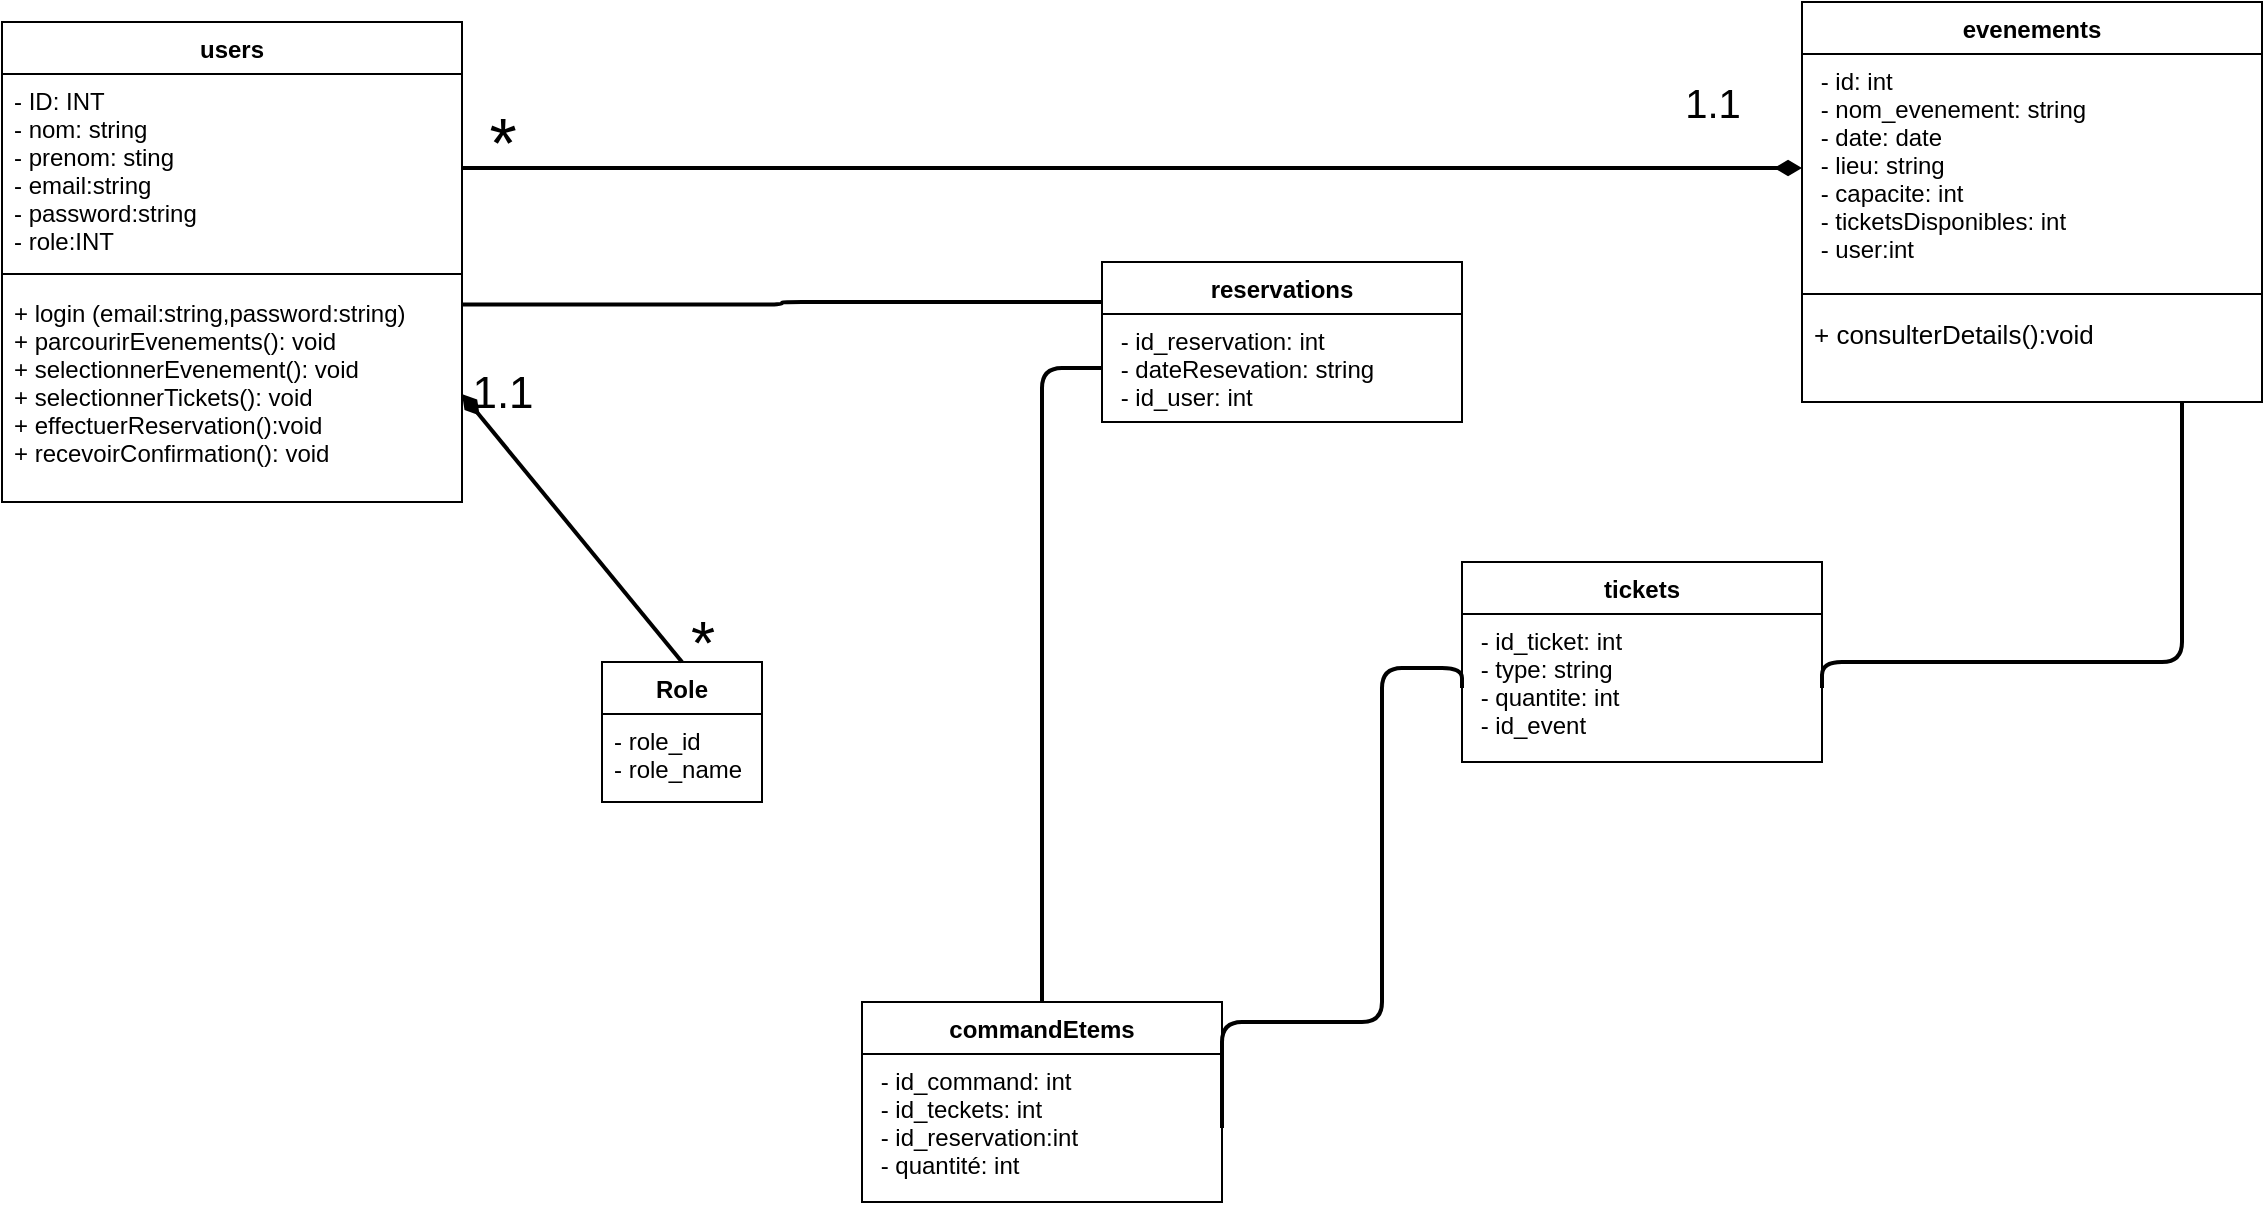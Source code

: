 <mxfile>
    <diagram id="fP7OkiOjimIXTBoEDh2s" name="Page-1">
        <mxGraphModel dx="1485" dy="532" grid="1" gridSize="10" guides="1" tooltips="1" connect="1" arrows="1" fold="1" page="0" pageScale="1" pageWidth="850" pageHeight="1100" math="0" shadow="0">
            <root>
                <mxCell id="0"/>
                <mxCell id="1" parent="0"/>
                <mxCell id="2" value="users" style="swimlane;fontStyle=1;align=center;verticalAlign=top;childLayout=stackLayout;horizontal=1;startSize=26;horizontalStack=0;resizeParent=1;resizeParentMax=0;resizeLast=0;collapsible=1;marginBottom=0;" parent="1" vertex="1">
                    <mxGeometry x="-90" y="110" width="230" height="240" as="geometry"/>
                </mxCell>
                <mxCell id="3" value="- ID: INT&#10;- nom: string&#10;- prenom: sting&#10;- email:string&#10;- password:string&#10;- role:INT" style="text;strokeColor=none;fillColor=none;align=left;verticalAlign=top;spacingLeft=4;spacingRight=4;overflow=hidden;rotatable=0;points=[[0,0.5],[1,0.5]];portConstraint=eastwest;" parent="2" vertex="1">
                    <mxGeometry y="26" width="230" height="94" as="geometry"/>
                </mxCell>
                <mxCell id="4" value="" style="line;strokeWidth=1;fillColor=none;align=left;verticalAlign=middle;spacingTop=-1;spacingLeft=3;spacingRight=3;rotatable=0;labelPosition=right;points=[];portConstraint=eastwest;strokeColor=inherit;" parent="2" vertex="1">
                    <mxGeometry y="120" width="230" height="12" as="geometry"/>
                </mxCell>
                <mxCell id="5" value="+ login (email:string,password:string)&#10;+ parcourirEvenements(): void      &#10;+ selectionnerEvenement(): void    &#10;+ selectionnerTickets(): void   &#10;+ effectuerReservation():void   &#10;+ recevoirConfirmation(): void&#10;" style="text;strokeColor=none;fillColor=none;align=left;verticalAlign=top;spacingLeft=4;spacingRight=4;overflow=hidden;rotatable=0;points=[[0,0.5],[1,0.5]];portConstraint=eastwest;fontSize=12;" parent="2" vertex="1">
                    <mxGeometry y="132" width="230" height="108" as="geometry"/>
                </mxCell>
                <mxCell id="8" value="evenements" style="swimlane;fontStyle=1;align=center;verticalAlign=top;childLayout=stackLayout;horizontal=1;startSize=26;horizontalStack=0;resizeParent=1;resizeParentMax=0;resizeLast=0;collapsible=1;marginBottom=0;" parent="1" vertex="1">
                    <mxGeometry x="810" y="100" width="230" height="200" as="geometry"/>
                </mxCell>
                <mxCell id="9" value=" - id: int                &#10; - nom_evenement: string            &#10; - date: date                       &#10; - lieu: string                     &#10; - capacite: int                    &#10; - ticketsDisponibles: int  &#10; - user:int" style="text;strokeColor=none;fillColor=none;align=left;verticalAlign=top;spacingLeft=4;spacingRight=4;overflow=hidden;rotatable=0;points=[[0,0.5],[1,0.5]];portConstraint=eastwest;" parent="8" vertex="1">
                    <mxGeometry y="26" width="230" height="114" as="geometry"/>
                </mxCell>
                <mxCell id="10" value="" style="line;strokeWidth=1;fillColor=none;align=left;verticalAlign=middle;spacingTop=-1;spacingLeft=3;spacingRight=3;rotatable=0;labelPosition=right;points=[];portConstraint=eastwest;strokeColor=inherit;" parent="8" vertex="1">
                    <mxGeometry y="140" width="230" height="12" as="geometry"/>
                </mxCell>
                <mxCell id="11" value="+ consulterDetails():void&#10;" style="text;strokeColor=none;fillColor=none;align=left;verticalAlign=top;spacingLeft=4;spacingRight=4;overflow=hidden;rotatable=0;points=[[0,0.5],[1,0.5]];portConstraint=eastwest;fontSize=13;" parent="8" vertex="1">
                    <mxGeometry y="152" width="230" height="48" as="geometry"/>
                </mxCell>
                <mxCell id="12" value="tickets" style="swimlane;fontStyle=1;align=center;verticalAlign=top;childLayout=stackLayout;horizontal=1;startSize=26;horizontalStack=0;resizeParent=1;resizeParentMax=0;resizeLast=0;collapsible=1;marginBottom=0;" parent="1" vertex="1">
                    <mxGeometry x="640" y="380" width="180" height="100" as="geometry"/>
                </mxCell>
                <mxCell id="13" value=" - id_ticket: int                   &#10; - type: string                   &#10; - quantite: int  &#10; - id_event" style="text;strokeColor=none;fillColor=none;align=left;verticalAlign=top;spacingLeft=4;spacingRight=4;overflow=hidden;rotatable=0;points=[[0,0.5],[1,0.5]];portConstraint=eastwest;" parent="12" vertex="1">
                    <mxGeometry y="26" width="180" height="74" as="geometry"/>
                </mxCell>
                <mxCell id="18" value="Role" style="swimlane;fontStyle=1;align=center;verticalAlign=top;childLayout=stackLayout;horizontal=1;startSize=26;horizontalStack=0;resizeParent=1;resizeParentMax=0;resizeLast=0;collapsible=1;marginBottom=0;" parent="1" vertex="1">
                    <mxGeometry x="210" y="430" width="80" height="70" as="geometry"/>
                </mxCell>
                <mxCell id="19" value="- role_id &#10;- role_name" style="text;strokeColor=none;fillColor=none;align=left;verticalAlign=top;spacingLeft=4;spacingRight=4;overflow=hidden;rotatable=0;points=[[0,0.5],[1,0.5]];portConstraint=eastwest;" parent="18" vertex="1">
                    <mxGeometry y="26" width="80" height="44" as="geometry"/>
                </mxCell>
                <mxCell id="29" value="reservations" style="swimlane;fontStyle=1;align=center;verticalAlign=top;childLayout=stackLayout;horizontal=1;startSize=26;horizontalStack=0;resizeParent=1;resizeParentMax=0;resizeLast=0;collapsible=1;marginBottom=0;" parent="1" vertex="1">
                    <mxGeometry x="460" y="230" width="180" height="80" as="geometry"/>
                </mxCell>
                <mxCell id="30" value=" - id_reservation: int                   &#10; - dateResevation: string                   &#10; - id_user: int  " style="text;strokeColor=none;fillColor=none;align=left;verticalAlign=top;spacingLeft=4;spacingRight=4;overflow=hidden;rotatable=0;points=[[0,0.5],[1,0.5]];portConstraint=eastwest;" parent="29" vertex="1">
                    <mxGeometry y="26" width="180" height="54" as="geometry"/>
                </mxCell>
                <mxCell id="31" value="commandEtems" style="swimlane;fontStyle=1;align=center;verticalAlign=top;childLayout=stackLayout;horizontal=1;startSize=26;horizontalStack=0;resizeParent=1;resizeParentMax=0;resizeLast=0;collapsible=1;marginBottom=0;" parent="1" vertex="1">
                    <mxGeometry x="340" y="600" width="180" height="100" as="geometry"/>
                </mxCell>
                <mxCell id="32" value=" - id_command: int&#10; - id_teckets: int&#10; - id_reservation:int                                      &#10; - quantité: int  " style="text;strokeColor=none;fillColor=none;align=left;verticalAlign=top;spacingLeft=4;spacingRight=4;overflow=hidden;rotatable=0;points=[[0,0.5],[1,0.5]];portConstraint=eastwest;" parent="31" vertex="1">
                    <mxGeometry y="26" width="180" height="74" as="geometry"/>
                </mxCell>
                <mxCell id="37" value="" style="endArrow=none;startArrow=diamondThin;endFill=0;startFill=1;html=1;verticalAlign=bottom;labelBackgroundColor=none;strokeWidth=2;startSize=8;endSize=8;fontSize=13;exitX=0;exitY=0.5;exitDx=0;exitDy=0;" parent="1" source="9" target="3" edge="1">
                    <mxGeometry width="160" relative="1" as="geometry">
                        <mxPoint x="490" y="100" as="sourcePoint"/>
                        <mxPoint x="550" y="220" as="targetPoint"/>
                    </mxGeometry>
                </mxCell>
                <mxCell id="38" value="" style="endArrow=none;startArrow=diamondThin;endFill=0;startFill=1;html=1;verticalAlign=bottom;labelBackgroundColor=none;strokeWidth=2;startSize=8;endSize=8;fontSize=13;entryX=0.5;entryY=0;entryDx=0;entryDy=0;exitX=1;exitY=0.5;exitDx=0;exitDy=0;" parent="1" source="5" target="18" edge="1">
                    <mxGeometry width="160" relative="1" as="geometry">
                        <mxPoint x="140" y="300" as="sourcePoint"/>
                        <mxPoint x="110.0" y="349.998" as="targetPoint"/>
                        <Array as="points"/>
                    </mxGeometry>
                </mxCell>
                <mxCell id="39" value="" style="endArrow=none;html=1;edgeStyle=orthogonalEdgeStyle;strokeWidth=2;fontSize=13;entryX=0.5;entryY=0;entryDx=0;entryDy=0;exitX=0;exitY=0.5;exitDx=0;exitDy=0;" parent="1" source="30" target="31" edge="1">
                    <mxGeometry relative="1" as="geometry">
                        <mxPoint x="390" y="250" as="sourcePoint"/>
                        <mxPoint x="550" y="250" as="targetPoint"/>
                    </mxGeometry>
                </mxCell>
                <mxCell id="42" value="" style="endArrow=none;html=1;edgeStyle=orthogonalEdgeStyle;strokeWidth=2;fontSize=13;entryX=0;entryY=0.25;entryDx=0;entryDy=0;exitX=0.999;exitY=0.086;exitDx=0;exitDy=0;exitPerimeter=0;" parent="1" source="5" target="29" edge="1">
                    <mxGeometry relative="1" as="geometry">
                        <mxPoint x="560.0" y="293.0" as="sourcePoint"/>
                        <mxPoint x="490.0" y="400" as="targetPoint"/>
                    </mxGeometry>
                </mxCell>
                <mxCell id="43" value="" style="endArrow=none;html=1;edgeStyle=orthogonalEdgeStyle;strokeWidth=2;fontSize=13;entryX=1;entryY=0.5;entryDx=0;entryDy=0;exitX=0;exitY=0.5;exitDx=0;exitDy=0;" parent="1" source="13" target="32" edge="1">
                    <mxGeometry relative="1" as="geometry">
                        <mxPoint x="470" y="293" as="sourcePoint"/>
                        <mxPoint x="440" y="610" as="targetPoint"/>
                        <Array as="points">
                            <mxPoint x="600" y="433"/>
                            <mxPoint x="600" y="610"/>
                            <mxPoint x="520" y="610"/>
                        </Array>
                    </mxGeometry>
                </mxCell>
                <mxCell id="47" value="" style="endArrow=none;html=1;edgeStyle=orthogonalEdgeStyle;strokeWidth=2;fontSize=13;exitX=1;exitY=0.5;exitDx=0;exitDy=0;" parent="1" source="13" target="11" edge="1">
                    <mxGeometry relative="1" as="geometry">
                        <mxPoint x="840" y="430" as="sourcePoint"/>
                        <mxPoint x="1000" y="310" as="targetPoint"/>
                        <Array as="points">
                            <mxPoint x="820" y="430"/>
                            <mxPoint x="1000" y="430"/>
                        </Array>
                    </mxGeometry>
                </mxCell>
                <mxCell id="48" value="&lt;font style=&quot;font-size: 35px;&quot;&gt;*&lt;/font&gt;" style="text;html=1;align=center;verticalAlign=middle;resizable=0;points=[];autosize=1;strokeColor=none;fillColor=none;strokeWidth=7;perimeterSpacing=3;" parent="1" vertex="1">
                    <mxGeometry x="140" y="140" width="40" height="60" as="geometry"/>
                </mxCell>
                <mxCell id="49" value="1.1" style="text;html=1;align=center;verticalAlign=middle;resizable=0;points=[];autosize=1;strokeColor=none;fillColor=none;fontSize=20;" parent="1" vertex="1">
                    <mxGeometry x="740" y="130" width="50" height="40" as="geometry"/>
                </mxCell>
                <mxCell id="51" value="&lt;font style=&quot;font-size: 22px;&quot;&gt;1.1&lt;/font&gt;" style="text;html=1;align=center;verticalAlign=middle;resizable=0;points=[];autosize=1;strokeColor=none;fillColor=none;fontSize=35;" parent="1" vertex="1">
                    <mxGeometry x="135" y="260" width="50" height="60" as="geometry"/>
                </mxCell>
                <mxCell id="52" value="&lt;font style=&quot;font-size: 31px;&quot;&gt;*&lt;/font&gt;" style="text;html=1;align=center;verticalAlign=middle;resizable=0;points=[];autosize=1;strokeColor=none;fillColor=none;fontSize=22;" parent="1" vertex="1">
                    <mxGeometry x="240" y="395" width="40" height="50" as="geometry"/>
                </mxCell>
            </root>
        </mxGraphModel>
    </diagram>
</mxfile>